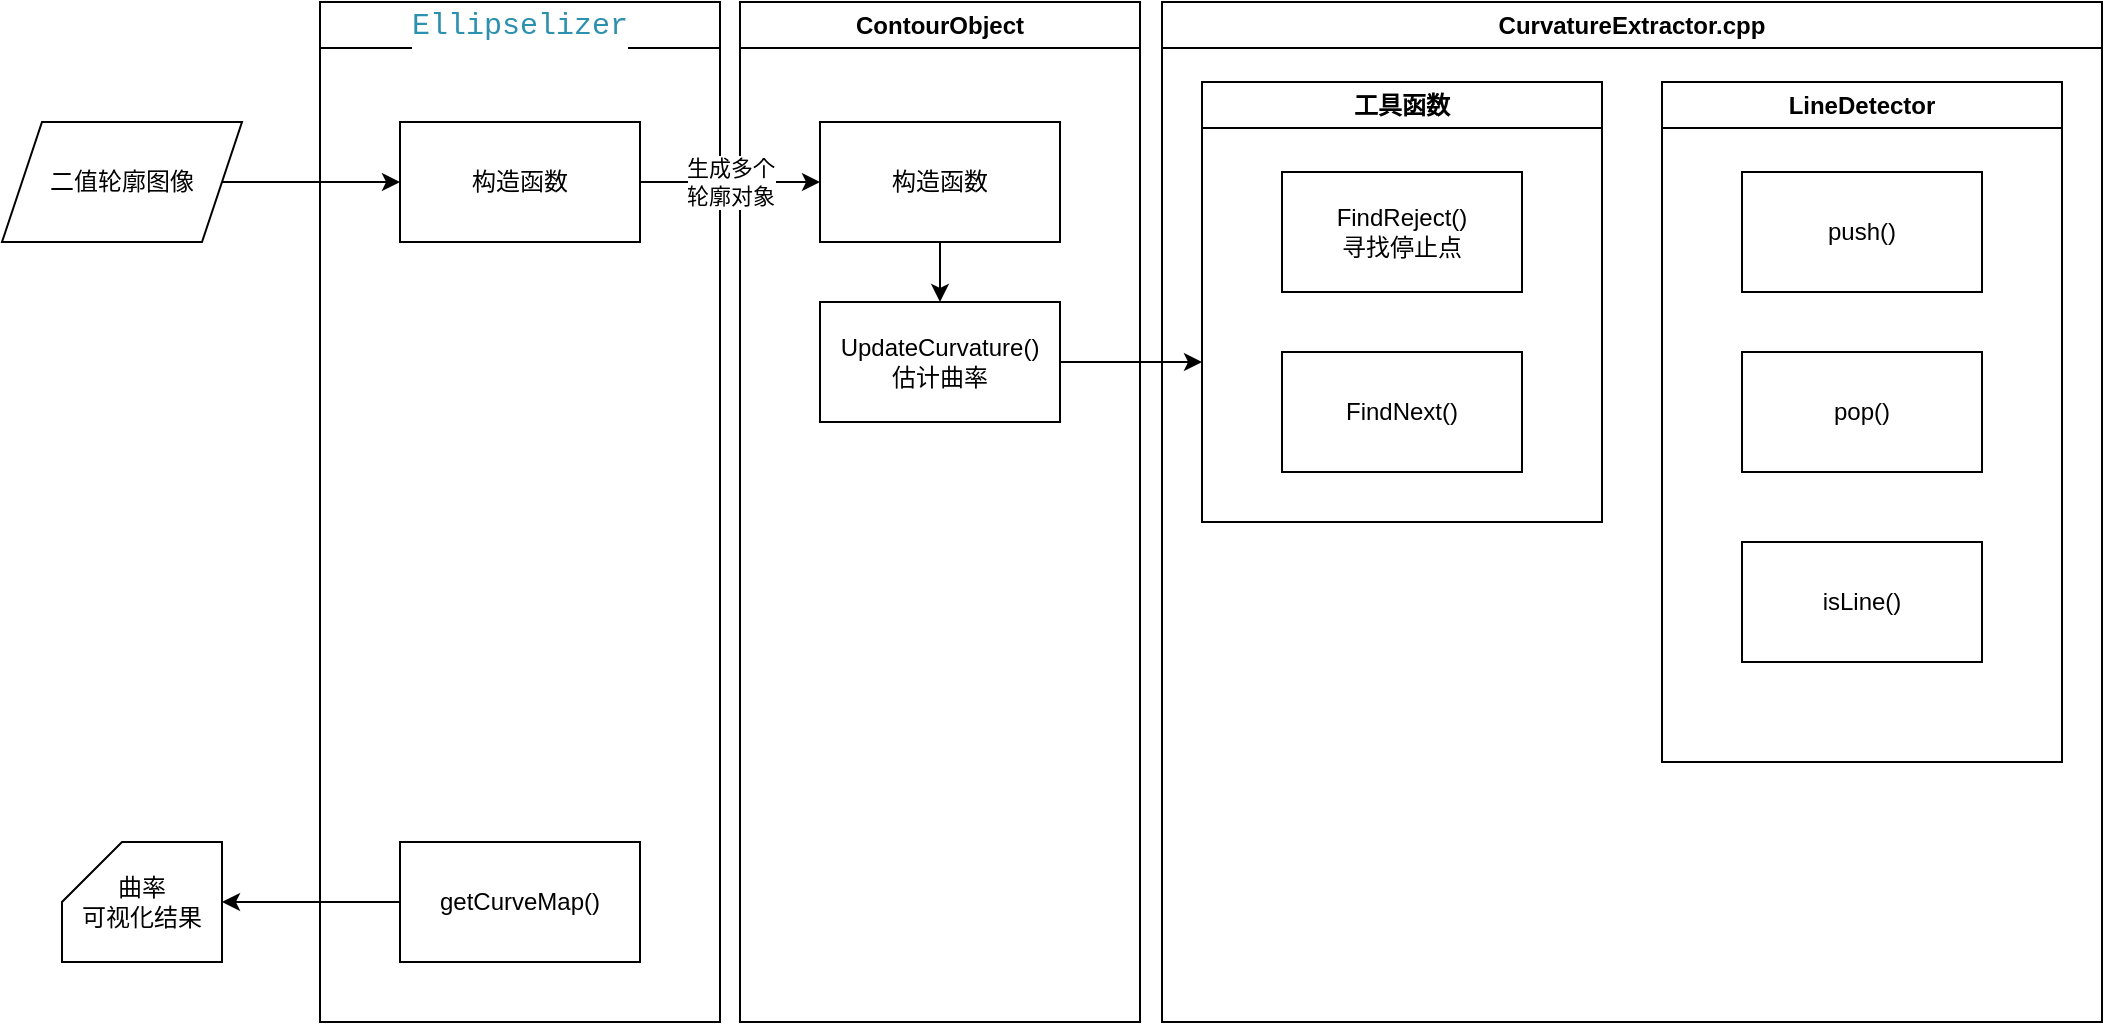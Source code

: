 <mxfile>
    <diagram id="GZj7vEFGsbnFW80YpsLv" name="第 1 页">
        <mxGraphModel dx="696" dy="529" grid="1" gridSize="10" guides="1" tooltips="1" connect="1" arrows="1" fold="1" page="1" pageScale="1" pageWidth="1169" pageHeight="827" math="0" shadow="0">
            <root>
                <mxCell id="0"/>
                <mxCell id="1" parent="0"/>
                <mxCell id="3" value="&lt;div style=&quot;background-color: rgb(255, 255, 255); font-family: Menlo, Monaco, &amp;quot;Courier New&amp;quot;, monospace; font-weight: normal; font-size: 15px; line-height: 23px;&quot;&gt;&lt;span style=&quot;color: #2b91af;&quot;&gt;Ellipselizer&lt;/span&gt;&lt;/div&gt;" style="swimlane;whiteSpace=wrap;html=1;" parent="1" vertex="1">
                    <mxGeometry x="169" y="60" width="200" height="510" as="geometry"/>
                </mxCell>
                <mxCell id="2" value="构造函数" style="rounded=0;whiteSpace=wrap;html=1;" parent="3" vertex="1">
                    <mxGeometry x="40" y="60" width="120" height="60" as="geometry"/>
                </mxCell>
                <mxCell id="11" value="getCurveMap()" style="rounded=0;whiteSpace=wrap;html=1;" parent="3" vertex="1">
                    <mxGeometry x="40" y="420" width="120" height="60" as="geometry"/>
                </mxCell>
                <mxCell id="4" value="ContourObject" style="swimlane;whiteSpace=wrap;html=1;" parent="1" vertex="1">
                    <mxGeometry x="379" y="60" width="200" height="510" as="geometry"/>
                </mxCell>
                <mxCell id="15" style="edgeStyle=none;html=1;exitX=0.5;exitY=1;exitDx=0;exitDy=0;entryX=0.5;entryY=0;entryDx=0;entryDy=0;" parent="4" source="5" target="10" edge="1">
                    <mxGeometry relative="1" as="geometry"/>
                </mxCell>
                <mxCell id="5" value="构造函数" style="rounded=0;whiteSpace=wrap;html=1;" parent="4" vertex="1">
                    <mxGeometry x="40" y="60" width="120" height="60" as="geometry"/>
                </mxCell>
                <mxCell id="10" value="UpdateCurvature()&lt;br&gt;估计曲率" style="rounded=0;whiteSpace=wrap;html=1;" parent="4" vertex="1">
                    <mxGeometry x="40" y="150" width="120" height="60" as="geometry"/>
                </mxCell>
                <mxCell id="8" style="edgeStyle=none;html=1;exitX=1;exitY=0.5;exitDx=0;exitDy=0;entryX=0;entryY=0.5;entryDx=0;entryDy=0;" parent="1" source="7" target="2" edge="1">
                    <mxGeometry relative="1" as="geometry"/>
                </mxCell>
                <mxCell id="7" value="二值轮廓图像" style="shape=parallelogram;perimeter=parallelogramPerimeter;whiteSpace=wrap;html=1;fixedSize=1;" parent="1" vertex="1">
                    <mxGeometry x="10" y="120" width="120" height="60" as="geometry"/>
                </mxCell>
                <mxCell id="9" value="生成多个&lt;br&gt;轮廓对象" style="edgeStyle=none;html=1;exitX=1;exitY=0.5;exitDx=0;exitDy=0;entryX=0;entryY=0.5;entryDx=0;entryDy=0;" parent="1" source="2" target="5" edge="1">
                    <mxGeometry relative="1" as="geometry"/>
                </mxCell>
                <mxCell id="12" value="曲率&lt;br&gt;可视化结果" style="shape=card;whiteSpace=wrap;html=1;" parent="1" vertex="1">
                    <mxGeometry x="40" y="480" width="80" height="60" as="geometry"/>
                </mxCell>
                <mxCell id="14" style="edgeStyle=none;html=1;exitX=0;exitY=0.5;exitDx=0;exitDy=0;entryX=1;entryY=0.5;entryDx=0;entryDy=0;entryPerimeter=0;" parent="1" source="11" target="12" edge="1">
                    <mxGeometry relative="1" as="geometry"/>
                </mxCell>
                <mxCell id="16" value="CurvatureExtractor.cpp" style="swimlane;whiteSpace=wrap;html=1;" parent="1" vertex="1">
                    <mxGeometry x="590" y="60" width="470" height="510" as="geometry">
                        <mxRectangle x="590" y="60" width="110" height="30" as="alternateBounds"/>
                    </mxGeometry>
                </mxCell>
                <mxCell id="20" value="工具函数" style="swimlane;whiteSpace=wrap;html=1;" parent="16" vertex="1">
                    <mxGeometry x="20" y="40" width="200" height="220" as="geometry"/>
                </mxCell>
                <mxCell id="18" value="FindReject()&lt;br&gt;寻找停止点" style="rounded=0;whiteSpace=wrap;html=1;" parent="20" vertex="1">
                    <mxGeometry x="40" y="45" width="120" height="60" as="geometry"/>
                </mxCell>
                <mxCell id="19" value="FindNext()" style="rounded=0;whiteSpace=wrap;html=1;" parent="20" vertex="1">
                    <mxGeometry x="40" y="135" width="120" height="60" as="geometry"/>
                </mxCell>
                <mxCell id="22" value="LineDetector" style="swimlane;whiteSpace=wrap;html=1;" parent="16" vertex="1">
                    <mxGeometry x="250" y="40" width="200" height="340" as="geometry"/>
                </mxCell>
                <mxCell id="23" value="push()" style="rounded=0;whiteSpace=wrap;html=1;" parent="22" vertex="1">
                    <mxGeometry x="40" y="45" width="120" height="60" as="geometry"/>
                </mxCell>
                <mxCell id="24" value="pop()" style="rounded=0;whiteSpace=wrap;html=1;" parent="22" vertex="1">
                    <mxGeometry x="40" y="135" width="120" height="60" as="geometry"/>
                </mxCell>
                <mxCell id="25" value="isLine()" style="rounded=0;whiteSpace=wrap;html=1;" parent="22" vertex="1">
                    <mxGeometry x="40" y="230" width="120" height="60" as="geometry"/>
                </mxCell>
                <mxCell id="21" style="edgeStyle=none;html=1;exitX=1;exitY=0.5;exitDx=0;exitDy=0;" parent="1" source="10" edge="1">
                    <mxGeometry relative="1" as="geometry">
                        <mxPoint x="610" y="240" as="targetPoint"/>
                    </mxGeometry>
                </mxCell>
            </root>
        </mxGraphModel>
    </diagram>
</mxfile>
